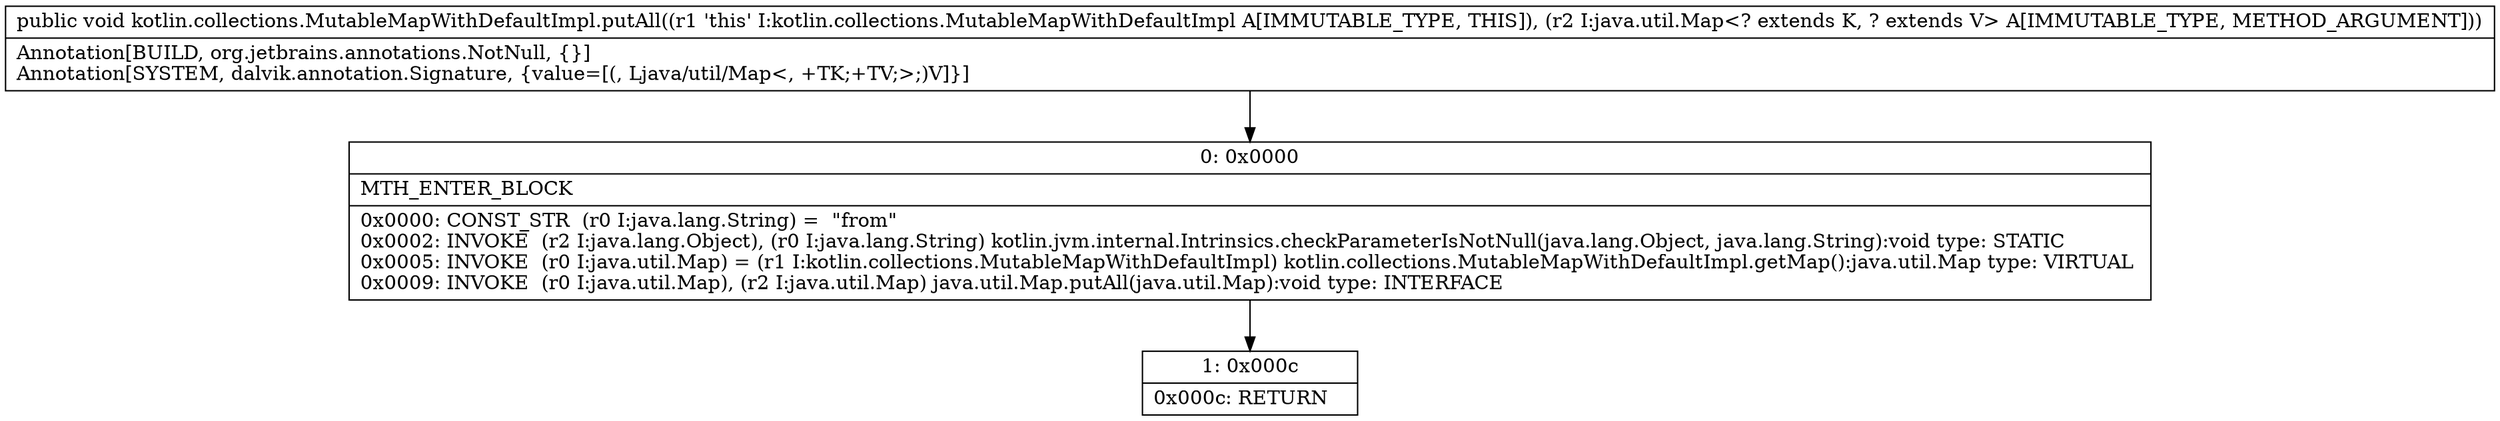 digraph "CFG forkotlin.collections.MutableMapWithDefaultImpl.putAll(Ljava\/util\/Map;)V" {
Node_0 [shape=record,label="{0\:\ 0x0000|MTH_ENTER_BLOCK\l|0x0000: CONST_STR  (r0 I:java.lang.String) =  \"from\" \l0x0002: INVOKE  (r2 I:java.lang.Object), (r0 I:java.lang.String) kotlin.jvm.internal.Intrinsics.checkParameterIsNotNull(java.lang.Object, java.lang.String):void type: STATIC \l0x0005: INVOKE  (r0 I:java.util.Map) = (r1 I:kotlin.collections.MutableMapWithDefaultImpl) kotlin.collections.MutableMapWithDefaultImpl.getMap():java.util.Map type: VIRTUAL \l0x0009: INVOKE  (r0 I:java.util.Map), (r2 I:java.util.Map) java.util.Map.putAll(java.util.Map):void type: INTERFACE \l}"];
Node_1 [shape=record,label="{1\:\ 0x000c|0x000c: RETURN   \l}"];
MethodNode[shape=record,label="{public void kotlin.collections.MutableMapWithDefaultImpl.putAll((r1 'this' I:kotlin.collections.MutableMapWithDefaultImpl A[IMMUTABLE_TYPE, THIS]), (r2 I:java.util.Map\<? extends K, ? extends V\> A[IMMUTABLE_TYPE, METHOD_ARGUMENT]))  | Annotation[BUILD, org.jetbrains.annotations.NotNull, \{\}]\lAnnotation[SYSTEM, dalvik.annotation.Signature, \{value=[(, Ljava\/util\/Map\<, +TK;+TV;\>;)V]\}]\l}"];
MethodNode -> Node_0;
Node_0 -> Node_1;
}

